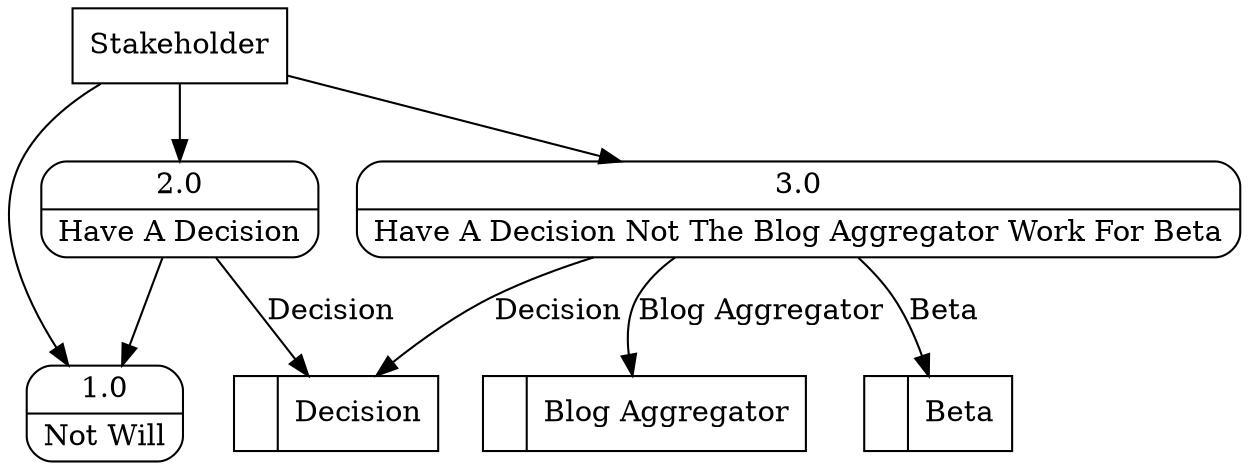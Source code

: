 digraph dfd2{ 
node[shape=record]
200 [label="<f0>  |<f1> Decision " ];
201 [label="<f0>  |<f1> Blog Aggregator " ];
202 [label="<f0>  |<f1> Beta " ];
203 [label="Stakeholder" shape=box];
204 [label="{<f0> 1.0|<f1> Not Will }" shape=Mrecord];
205 [label="{<f0> 2.0|<f1> Have A Decision }" shape=Mrecord];
206 [label="{<f0> 3.0|<f1> Have A Decision Not The Blog Aggregator Work For Beta }" shape=Mrecord];
203 -> 204
203 -> 205
203 -> 206
205 -> 204
205 -> 200 [label="Decision"]
206 -> 200 [label="Decision"]
206 -> 201 [label="Blog Aggregator"]
206 -> 202 [label="Beta"]
}